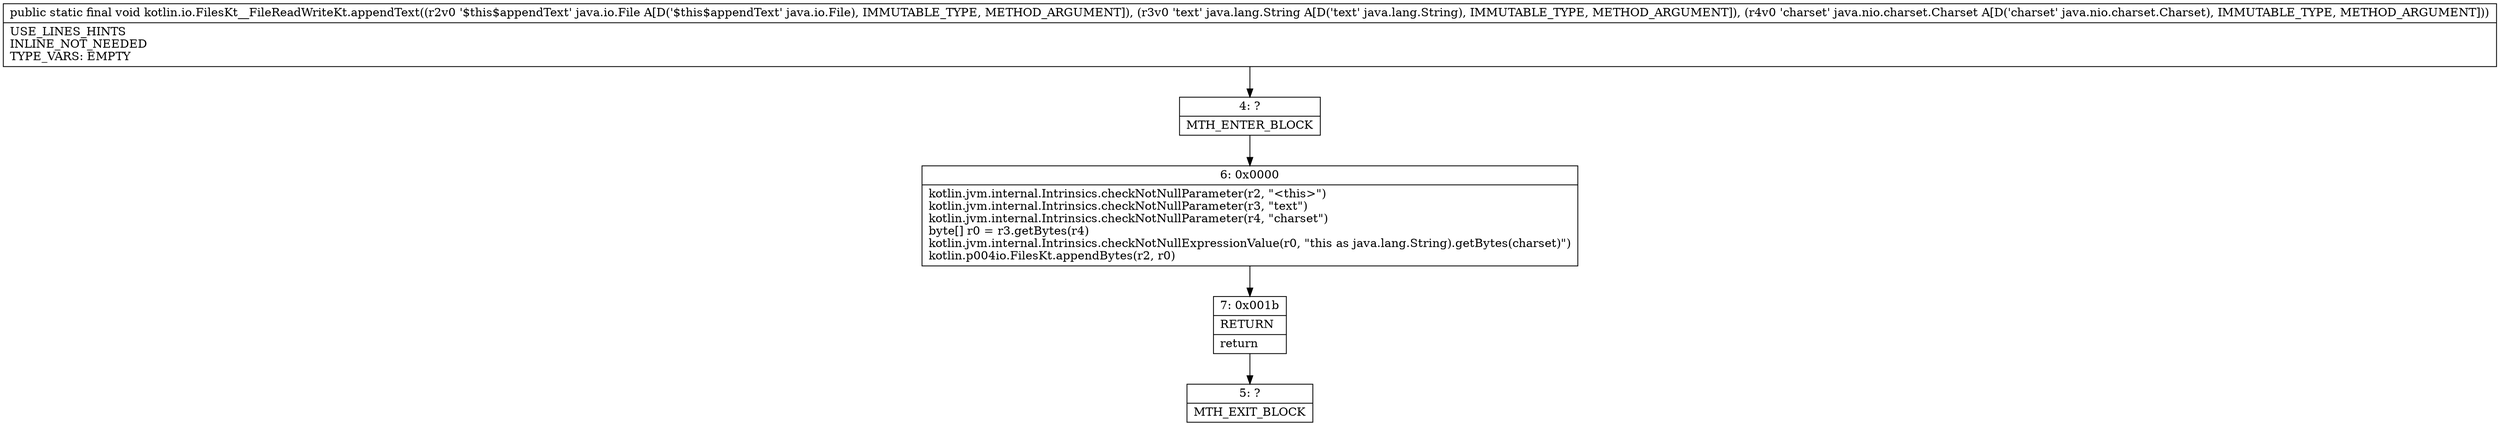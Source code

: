digraph "CFG forkotlin.io.FilesKt__FileReadWriteKt.appendText(Ljava\/io\/File;Ljava\/lang\/String;Ljava\/nio\/charset\/Charset;)V" {
Node_4 [shape=record,label="{4\:\ ?|MTH_ENTER_BLOCK\l}"];
Node_6 [shape=record,label="{6\:\ 0x0000|kotlin.jvm.internal.Intrinsics.checkNotNullParameter(r2, \"\<this\>\")\lkotlin.jvm.internal.Intrinsics.checkNotNullParameter(r3, \"text\")\lkotlin.jvm.internal.Intrinsics.checkNotNullParameter(r4, \"charset\")\lbyte[] r0 = r3.getBytes(r4)\lkotlin.jvm.internal.Intrinsics.checkNotNullExpressionValue(r0, \"this as java.lang.String).getBytes(charset)\")\lkotlin.p004io.FilesKt.appendBytes(r2, r0)\l}"];
Node_7 [shape=record,label="{7\:\ 0x001b|RETURN\l|return\l}"];
Node_5 [shape=record,label="{5\:\ ?|MTH_EXIT_BLOCK\l}"];
MethodNode[shape=record,label="{public static final void kotlin.io.FilesKt__FileReadWriteKt.appendText((r2v0 '$this$appendText' java.io.File A[D('$this$appendText' java.io.File), IMMUTABLE_TYPE, METHOD_ARGUMENT]), (r3v0 'text' java.lang.String A[D('text' java.lang.String), IMMUTABLE_TYPE, METHOD_ARGUMENT]), (r4v0 'charset' java.nio.charset.Charset A[D('charset' java.nio.charset.Charset), IMMUTABLE_TYPE, METHOD_ARGUMENT]))  | USE_LINES_HINTS\lINLINE_NOT_NEEDED\lTYPE_VARS: EMPTY\l}"];
MethodNode -> Node_4;Node_4 -> Node_6;
Node_6 -> Node_7;
Node_7 -> Node_5;
}

